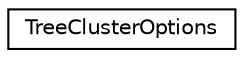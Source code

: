 digraph "Graphical Class Hierarchy"
{
  edge [fontname="Helvetica",fontsize="10",labelfontname="Helvetica",labelfontsize="10"];
  node [fontname="Helvetica",fontsize="10",shape=record];
  rankdir="LR";
  Node0 [label="TreeClusterOptions",height=0.2,width=0.4,color="black", fillcolor="white", style="filled",URL="$structkaldi_1_1TreeClusterOptions.html"];
}
